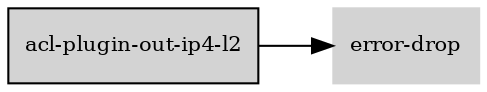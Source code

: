 digraph "acl_plugin_out_ip4_l2_subgraph" {
  rankdir=LR;
  node [shape=box, style=filled, fontsize=10, color=lightgray, fontcolor=black, fillcolor=lightgray];
  "acl-plugin-out-ip4-l2" [color=black, fontcolor=black, fillcolor=lightgray];
  edge [fontsize=8];
  "acl-plugin-out-ip4-l2" -> "error-drop";
}
